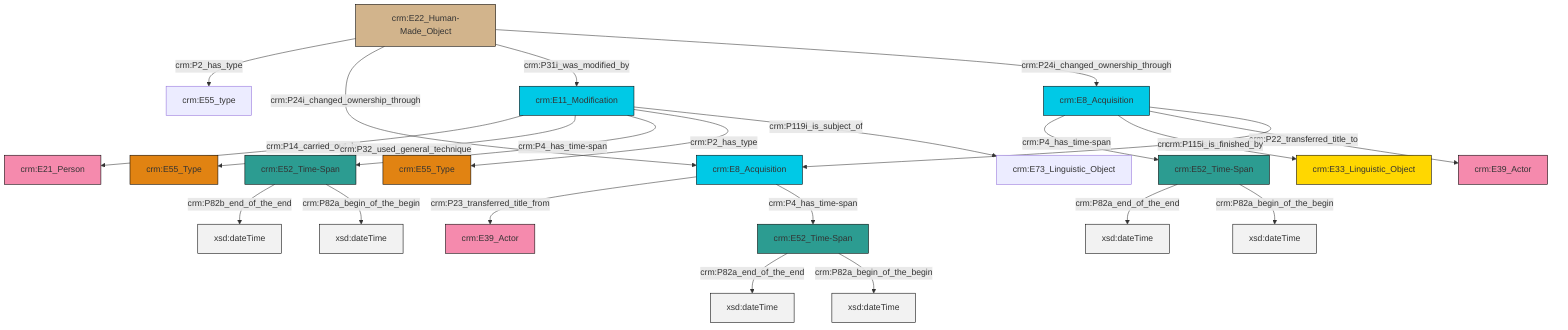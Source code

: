 graph TD
classDef Literal fill:#f2f2f2,stroke:#000000;
classDef CRM_Entity fill:#FFFFFF,stroke:#000000;
classDef Temporal_Entity fill:#00C9E6, stroke:#000000;
classDef Type fill:#E18312, stroke:#000000;
classDef Time-Span fill:#2C9C91, stroke:#000000;
classDef Appellation fill:#FFEB7F, stroke:#000000;
classDef Place fill:#008836, stroke:#000000;
classDef Persistent_Item fill:#B266B2, stroke:#000000;
classDef Conceptual_Object fill:#FFD700, stroke:#000000;
classDef Physical_Thing fill:#D2B48C, stroke:#000000;
classDef Actor fill:#f58aad, stroke:#000000;
classDef PC_Classes fill:#4ce600, stroke:#000000;
classDef Multi fill:#cccccc,stroke:#000000;

0["crm:E22_Human-Made_Object"]:::Physical_Thing -->|crm:P2_has_type| 1["crm:E55_type"]:::Default
6["crm:E11_Modification"]:::Temporal_Entity -->|crm:P14_carried_out_by| 7["crm:E21_Person"]:::Actor
11["crm:E52_Time-Span"]:::Time-Span -->|crm:P82b_end_of_the_end| 12[xsd:dateTime]:::Literal
6["crm:E11_Modification"]:::Temporal_Entity -->|crm:P32_used_general_technique| 13["crm:E55_Type"]:::Type
6["crm:E11_Modification"]:::Temporal_Entity -->|crm:P4_has_time-span| 11["crm:E52_Time-Span"]:::Time-Span
14["crm:E8_Acquisition"]:::Temporal_Entity -->|crm:P4_has_time-span| 15["crm:E52_Time-Span"]:::Time-Span
0["crm:E22_Human-Made_Object"]:::Physical_Thing -->|crm:P24i_changed_ownership_through| 18["crm:E8_Acquisition"]:::Temporal_Entity
0["crm:E22_Human-Made_Object"]:::Physical_Thing -->|crm:P31i_was_modified_by| 6["crm:E11_Modification"]:::Temporal_Entity
0["crm:E22_Human-Made_Object"]:::Physical_Thing -->|crm:P24i_changed_ownership_through| 14["crm:E8_Acquisition"]:::Temporal_Entity
14["crm:E8_Acquisition"]:::Temporal_Entity -->|crm:P129i_is_subject_of| 22["crm:E33_Linguistic_Object"]:::Conceptual_Object
6["crm:E11_Modification"]:::Temporal_Entity -->|crm:P2_has_type| 2["crm:E55_Type"]:::Type
18["crm:E8_Acquisition"]:::Temporal_Entity -->|crm:P23_transferred_title_from| 4["crm:E39_Actor"]:::Actor
18["crm:E8_Acquisition"]:::Temporal_Entity -->|crm:P4_has_time-span| 24["crm:E52_Time-Span"]:::Time-Span
15["crm:E52_Time-Span"]:::Time-Span -->|crm:P82a_end_of_the_end| 25[xsd:dateTime]:::Literal
24["crm:E52_Time-Span"]:::Time-Span -->|crm:P82a_end_of_the_end| 26[xsd:dateTime]:::Literal
24["crm:E52_Time-Span"]:::Time-Span -->|crm:P82a_begin_of_the_begin| 27[xsd:dateTime]:::Literal
14["crm:E8_Acquisition"]:::Temporal_Entity -->|crm:P22_transferred_title_to| 8["crm:E39_Actor"]:::Actor
6["crm:E11_Modification"]:::Temporal_Entity -->|crm:P119i_is_subject_of| 16["crm:E73_Linguistic_Object"]:::Default
14["crm:E8_Acquisition"]:::Temporal_Entity -->|crm:P115i_is_finished_by| 18["crm:E8_Acquisition"]:::Temporal_Entity
11["crm:E52_Time-Span"]:::Time-Span -->|crm:P82a_begin_of_the_begin| 31[xsd:dateTime]:::Literal
15["crm:E52_Time-Span"]:::Time-Span -->|crm:P82a_begin_of_the_begin| 32[xsd:dateTime]:::Literal